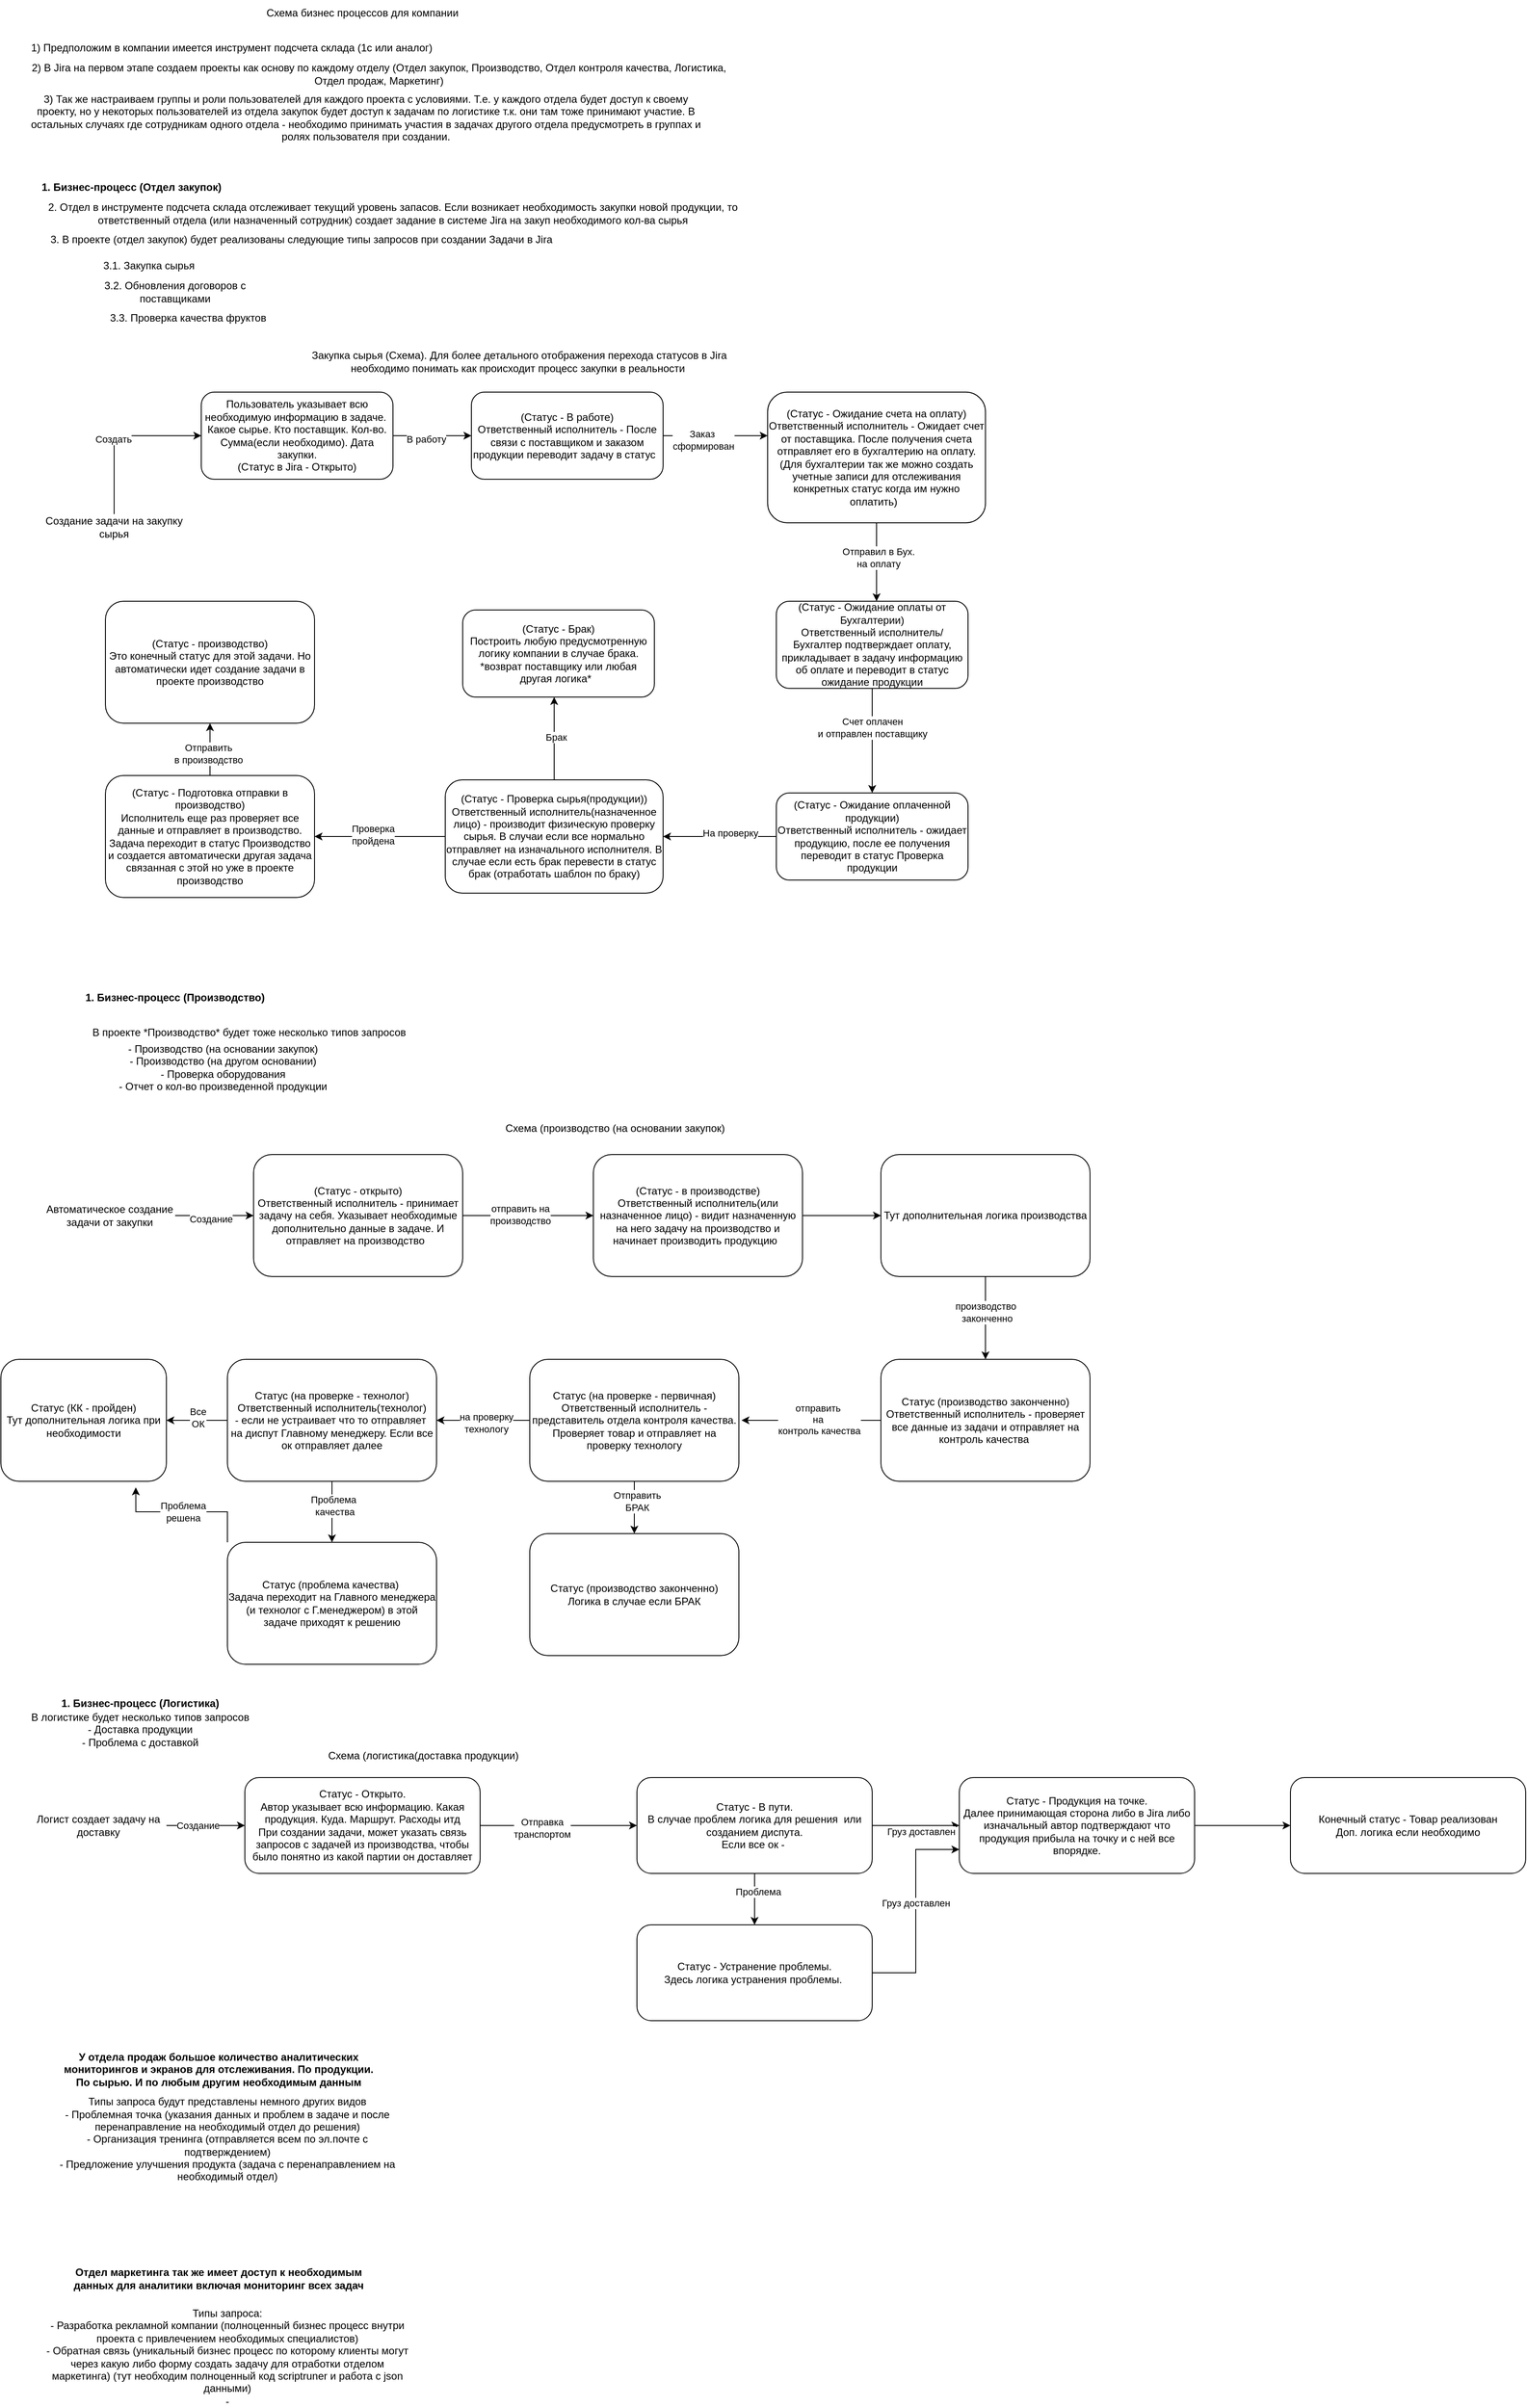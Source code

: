 <mxfile version="24.9.1">
  <diagram name="Страница — 1" id="0UlXYkejvoN96yMprgUO">
    <mxGraphModel dx="2514" dy="2087" grid="1" gridSize="10" guides="1" tooltips="1" connect="1" arrows="1" fold="1" page="1" pageScale="1" pageWidth="827" pageHeight="1169" math="0" shadow="0">
      <root>
        <mxCell id="0" />
        <mxCell id="1" parent="0" />
        <mxCell id="YheI6cxlKEy2oLV0Misl-1" value="Схема бизнес процессов для компании" style="text;html=1;align=center;verticalAlign=middle;whiteSpace=wrap;rounded=0;" parent="1" vertex="1">
          <mxGeometry x="140" y="-1150" width="510" height="30" as="geometry" />
        </mxCell>
        <mxCell id="YheI6cxlKEy2oLV0Misl-2" value="1) Предположим в компании имеется инструмент подсчета склада (1с или аналог)" style="text;html=1;align=center;verticalAlign=middle;whiteSpace=wrap;rounded=0;" parent="1" vertex="1">
          <mxGeometry x="10" y="-1110" width="470" height="30" as="geometry" />
        </mxCell>
        <mxCell id="YheI6cxlKEy2oLV0Misl-4" value="2) В Jira на первом этапе создаем проекты как основу по каждому отделу (Отдел закупок, Производство, Отдел контроля качества, Логистика, Отдел продаж, Маркетинг)" style="text;html=1;align=center;verticalAlign=middle;whiteSpace=wrap;rounded=0;" parent="1" vertex="1">
          <mxGeometry x="14" y="-1080" width="800" height="30" as="geometry" />
        </mxCell>
        <mxCell id="YheI6cxlKEy2oLV0Misl-5" value="3) Так же настраиваем группы и роли пользователей для каждого проекта с условиями. Т.е. у каждого отдела будет доступ к своему проекту, но у некоторых пользователей из отдела закупок будет доступ к задачам по логистике т.к. они там тоже принимают участие. В остальных случаях где сотрудникам одного отдела - необходимо принимать участия в задачах другого отдела предусмотреть в группах и ролях пользователя при создании." style="text;html=1;align=center;verticalAlign=middle;whiteSpace=wrap;rounded=0;" parent="1" vertex="1">
          <mxGeometry x="10" y="-1030" width="778" height="30" as="geometry" />
        </mxCell>
        <mxCell id="YheI6cxlKEy2oLV0Misl-8" value="1. Бизнес-процесс (Отдел закупок)" style="text;html=1;align=center;verticalAlign=middle;whiteSpace=wrap;rounded=0;fontStyle=1" parent="1" vertex="1">
          <mxGeometry y="-950" width="260" height="30" as="geometry" />
        </mxCell>
        <mxCell id="YheI6cxlKEy2oLV0Misl-9" value="2. Отдел в инструменте подсчета склада отслеживает текущий уровень запасов. Если возникает необходимость закупки новой продукции, то ответственный отдела (или назначенный сотрудник) создает задание в системе Jira на закуп необходимого кол-ва сырья" style="text;html=1;align=center;verticalAlign=middle;whiteSpace=wrap;rounded=0;" parent="1" vertex="1">
          <mxGeometry x="20" y="-920" width="820" height="30" as="geometry" />
        </mxCell>
        <mxCell id="YheI6cxlKEy2oLV0Misl-10" value="3. В проекте (отдел закупок) будет реализованы следующие типы запросов при создании Задачи в Jira" style="text;html=1;align=center;verticalAlign=middle;whiteSpace=wrap;rounded=0;" parent="1" vertex="1">
          <mxGeometry x="10" y="-890" width="630" height="30" as="geometry" />
        </mxCell>
        <mxCell id="YheI6cxlKEy2oLV0Misl-11" value="3.1. Закупка сырья" style="text;html=1;align=center;verticalAlign=middle;whiteSpace=wrap;rounded=0;" parent="1" vertex="1">
          <mxGeometry x="60" y="-860" width="180" height="30" as="geometry" />
        </mxCell>
        <mxCell id="YheI6cxlKEy2oLV0Misl-12" value="3.2. Обновления договоров с поставщиками" style="text;html=1;align=center;verticalAlign=middle;whiteSpace=wrap;rounded=0;" parent="1" vertex="1">
          <mxGeometry x="60" y="-830" width="240" height="30" as="geometry" />
        </mxCell>
        <mxCell id="YheI6cxlKEy2oLV0Misl-13" value="3.3. Проверка качества фруктов" style="text;html=1;align=center;verticalAlign=middle;whiteSpace=wrap;rounded=0;" parent="1" vertex="1">
          <mxGeometry x="70" y="-800" width="250" height="30" as="geometry" />
        </mxCell>
        <mxCell id="YheI6cxlKEy2oLV0Misl-14" value="Закупка сырья (Схема). Для более детального отображения перехода статусов в Jira необходимо понимать как происходит процесс закупки в реальности&amp;nbsp;" style="text;html=1;align=center;verticalAlign=middle;whiteSpace=wrap;rounded=0;" parent="1" vertex="1">
          <mxGeometry x="320" y="-750" width="510" height="30" as="geometry" />
        </mxCell>
        <mxCell id="YheI6cxlKEy2oLV0Misl-18" style="edgeStyle=orthogonalEdgeStyle;rounded=0;orthogonalLoop=1;jettySize=auto;html=1;" parent="1" source="YheI6cxlKEy2oLV0Misl-15" edge="1">
          <mxGeometry relative="1" as="geometry">
            <mxPoint x="520" y="-650" as="targetPoint" />
          </mxGeometry>
        </mxCell>
        <mxCell id="YheI6cxlKEy2oLV0Misl-22" value="В работу" style="edgeLabel;html=1;align=center;verticalAlign=middle;resizable=0;points=[];" parent="YheI6cxlKEy2oLV0Misl-18" vertex="1" connectable="0">
          <mxGeometry x="-0.16" y="-4" relative="1" as="geometry">
            <mxPoint as="offset" />
          </mxGeometry>
        </mxCell>
        <mxCell id="YheI6cxlKEy2oLV0Misl-15" value="Пользователь указывает всю необходимую информацию в задаче.&amp;nbsp;&lt;div&gt;Какое сырье. Кто поставщик. Кол-во. Сумма(если необходимо). Дата закупки.&lt;/div&gt;&lt;div&gt;(Статус в Jira - Открыто)&lt;/div&gt;" style="rounded=1;whiteSpace=wrap;html=1;" parent="1" vertex="1">
          <mxGeometry x="210" y="-700" width="220" height="100" as="geometry" />
        </mxCell>
        <mxCell id="YheI6cxlKEy2oLV0Misl-17" style="edgeStyle=orthogonalEdgeStyle;rounded=0;orthogonalLoop=1;jettySize=auto;html=1;exitX=0.5;exitY=0;exitDx=0;exitDy=0;entryX=0;entryY=0.5;entryDx=0;entryDy=0;" parent="1" source="YheI6cxlKEy2oLV0Misl-16" target="YheI6cxlKEy2oLV0Misl-15" edge="1">
          <mxGeometry relative="1" as="geometry" />
        </mxCell>
        <mxCell id="YheI6cxlKEy2oLV0Misl-21" value="Создать" style="edgeLabel;html=1;align=center;verticalAlign=middle;resizable=0;points=[];" parent="YheI6cxlKEy2oLV0Misl-17" vertex="1" connectable="0">
          <mxGeometry x="-0.091" y="1" relative="1" as="geometry">
            <mxPoint as="offset" />
          </mxGeometry>
        </mxCell>
        <mxCell id="YheI6cxlKEy2oLV0Misl-16" value="Создание задачи на закупку сырья" style="text;html=1;align=center;verticalAlign=middle;whiteSpace=wrap;rounded=0;" parent="1" vertex="1">
          <mxGeometry x="20" y="-560" width="180" height="30" as="geometry" />
        </mxCell>
        <mxCell id="YheI6cxlKEy2oLV0Misl-23" style="edgeStyle=orthogonalEdgeStyle;rounded=0;orthogonalLoop=1;jettySize=auto;html=1;" parent="1" source="YheI6cxlKEy2oLV0Misl-19" edge="1">
          <mxGeometry relative="1" as="geometry">
            <mxPoint x="860" y="-650" as="targetPoint" />
          </mxGeometry>
        </mxCell>
        <mxCell id="YheI6cxlKEy2oLV0Misl-24" value="Заказ&amp;nbsp;&lt;div&gt;сформирован&lt;/div&gt;" style="edgeLabel;html=1;align=center;verticalAlign=middle;resizable=0;points=[];" parent="YheI6cxlKEy2oLV0Misl-23" vertex="1" connectable="0">
          <mxGeometry x="-0.236" y="-5" relative="1" as="geometry">
            <mxPoint as="offset" />
          </mxGeometry>
        </mxCell>
        <mxCell id="YheI6cxlKEy2oLV0Misl-19" value="(Статус - В работе)&lt;div&gt;Ответственный исполнитель - После связи с поставщиком и заказом продукции переводит задачу в статус&amp;nbsp;&amp;nbsp;&lt;/div&gt;" style="rounded=1;whiteSpace=wrap;html=1;" parent="1" vertex="1">
          <mxGeometry x="520" y="-700" width="220" height="100" as="geometry" />
        </mxCell>
        <mxCell id="YheI6cxlKEy2oLV0Misl-26" style="edgeStyle=orthogonalEdgeStyle;rounded=0;orthogonalLoop=1;jettySize=auto;html=1;" parent="1" source="YheI6cxlKEy2oLV0Misl-25" edge="1">
          <mxGeometry relative="1" as="geometry">
            <mxPoint x="985" y="-460" as="targetPoint" />
          </mxGeometry>
        </mxCell>
        <mxCell id="YheI6cxlKEy2oLV0Misl-28" value="Отправил в Бух.&lt;div&gt;на оплату&lt;/div&gt;" style="edgeLabel;html=1;align=center;verticalAlign=middle;resizable=0;points=[];" parent="YheI6cxlKEy2oLV0Misl-26" vertex="1" connectable="0">
          <mxGeometry x="-0.116" y="2" relative="1" as="geometry">
            <mxPoint as="offset" />
          </mxGeometry>
        </mxCell>
        <mxCell id="YheI6cxlKEy2oLV0Misl-25" value="(Статус - Ожидание счета на оплату)&lt;div&gt;Ответственный исполнитель - Ожидает счет от поставщика. После получения счета отправляет его в бухгалтерию на оплату. (Для бухгалтерии так же можно создать учетные записи для отслеживания конкретных статус когда им нужно оплатить)&amp;nbsp;&amp;nbsp;&lt;/div&gt;" style="rounded=1;whiteSpace=wrap;html=1;" parent="1" vertex="1">
          <mxGeometry x="860" y="-700" width="250" height="150" as="geometry" />
        </mxCell>
        <mxCell id="YheI6cxlKEy2oLV0Misl-29" style="edgeStyle=orthogonalEdgeStyle;rounded=0;orthogonalLoop=1;jettySize=auto;html=1;" parent="1" source="YheI6cxlKEy2oLV0Misl-27" edge="1">
          <mxGeometry relative="1" as="geometry">
            <mxPoint x="980" y="-240" as="targetPoint" />
          </mxGeometry>
        </mxCell>
        <mxCell id="YheI6cxlKEy2oLV0Misl-30" value="Счет оплачен&lt;div&gt;и отправлен поставщику&lt;/div&gt;" style="edgeLabel;html=1;align=center;verticalAlign=middle;resizable=0;points=[];" parent="YheI6cxlKEy2oLV0Misl-29" vertex="1" connectable="0">
          <mxGeometry x="-0.253" relative="1" as="geometry">
            <mxPoint as="offset" />
          </mxGeometry>
        </mxCell>
        <mxCell id="YheI6cxlKEy2oLV0Misl-27" value="(Статус - Ожидание оплаты от Бухгалтерии)&lt;div&gt;Ответственный исполнитель/Бухгалтер подтверждает оплату, прикладывает в задачу информацию об оплате и переводит в статус ожидание продукции&lt;/div&gt;" style="rounded=1;whiteSpace=wrap;html=1;" parent="1" vertex="1">
          <mxGeometry x="870" y="-460" width="220" height="100" as="geometry" />
        </mxCell>
        <mxCell id="YheI6cxlKEy2oLV0Misl-32" style="edgeStyle=orthogonalEdgeStyle;rounded=0;orthogonalLoop=1;jettySize=auto;html=1;" parent="1" source="YheI6cxlKEy2oLV0Misl-31" edge="1">
          <mxGeometry relative="1" as="geometry">
            <mxPoint x="740" y="-190" as="targetPoint" />
          </mxGeometry>
        </mxCell>
        <mxCell id="YheI6cxlKEy2oLV0Misl-35" value="На проверку" style="edgeLabel;html=1;align=center;verticalAlign=middle;resizable=0;points=[];" parent="YheI6cxlKEy2oLV0Misl-32" vertex="1" connectable="0">
          <mxGeometry x="-0.188" y="-4" relative="1" as="geometry">
            <mxPoint as="offset" />
          </mxGeometry>
        </mxCell>
        <mxCell id="YheI6cxlKEy2oLV0Misl-31" value="(Статус - Ожидание оплаченной продукции)&lt;div&gt;Ответственный исполнитель - ожидает продукцию, после ее получения переводит в статус Проверка продукции&lt;/div&gt;" style="rounded=1;whiteSpace=wrap;html=1;" parent="1" vertex="1">
          <mxGeometry x="870" y="-240" width="220" height="100" as="geometry" />
        </mxCell>
        <mxCell id="YheI6cxlKEy2oLV0Misl-36" style="edgeStyle=orthogonalEdgeStyle;rounded=0;orthogonalLoop=1;jettySize=auto;html=1;" parent="1" source="YheI6cxlKEy2oLV0Misl-33" edge="1">
          <mxGeometry relative="1" as="geometry">
            <mxPoint x="615" y="-350" as="targetPoint" />
          </mxGeometry>
        </mxCell>
        <mxCell id="YheI6cxlKEy2oLV0Misl-38" value="Брак" style="edgeLabel;html=1;align=center;verticalAlign=middle;resizable=0;points=[];" parent="YheI6cxlKEy2oLV0Misl-36" vertex="1" connectable="0">
          <mxGeometry x="0.047" y="-1" relative="1" as="geometry">
            <mxPoint as="offset" />
          </mxGeometry>
        </mxCell>
        <mxCell id="YheI6cxlKEy2oLV0Misl-39" style="edgeStyle=orthogonalEdgeStyle;rounded=0;orthogonalLoop=1;jettySize=auto;html=1;" parent="1" source="YheI6cxlKEy2oLV0Misl-33" edge="1">
          <mxGeometry relative="1" as="geometry">
            <mxPoint x="340" y="-190" as="targetPoint" />
          </mxGeometry>
        </mxCell>
        <mxCell id="YheI6cxlKEy2oLV0Misl-40" value="Проверка&lt;div&gt;пройдена&lt;/div&gt;" style="edgeLabel;html=1;align=center;verticalAlign=middle;resizable=0;points=[];" parent="YheI6cxlKEy2oLV0Misl-39" vertex="1" connectable="0">
          <mxGeometry x="0.117" y="-3" relative="1" as="geometry">
            <mxPoint as="offset" />
          </mxGeometry>
        </mxCell>
        <mxCell id="YheI6cxlKEy2oLV0Misl-33" value="(Статус - Проверка сырья(продукции))&lt;div&gt;Ответственный исполнитель(назначенное лицо) - производит физическую проверку сырья. В случаи если все нормально отправляет на изначального исполнителя. В случае если есть брак перевести в статус брак (отработать шаблон по браку)&lt;/div&gt;" style="rounded=1;whiteSpace=wrap;html=1;" parent="1" vertex="1">
          <mxGeometry x="490" y="-255" width="250" height="130" as="geometry" />
        </mxCell>
        <mxCell id="YheI6cxlKEy2oLV0Misl-37" value="(Статус - Брак)&lt;div&gt;Построить любую предусмотренную логику компании в случае брака. *возврат поставщику или любая другая логика*&amp;nbsp;&amp;nbsp;&lt;/div&gt;" style="rounded=1;whiteSpace=wrap;html=1;" parent="1" vertex="1">
          <mxGeometry x="510" y="-450" width="220" height="100" as="geometry" />
        </mxCell>
        <mxCell id="YheI6cxlKEy2oLV0Misl-42" style="edgeStyle=orthogonalEdgeStyle;rounded=0;orthogonalLoop=1;jettySize=auto;html=1;entryX=0.5;entryY=1;entryDx=0;entryDy=0;" parent="1" source="YheI6cxlKEy2oLV0Misl-41" edge="1" target="YheI6cxlKEy2oLV0Misl-44">
          <mxGeometry relative="1" as="geometry">
            <mxPoint x="-40" y="-190" as="targetPoint" />
          </mxGeometry>
        </mxCell>
        <mxCell id="YheI6cxlKEy2oLV0Misl-43" value="Отправить&lt;div&gt;в производство&lt;/div&gt;" style="edgeLabel;html=1;align=center;verticalAlign=middle;resizable=0;points=[];" parent="YheI6cxlKEy2oLV0Misl-42" vertex="1" connectable="0">
          <mxGeometry x="-0.16" y="2" relative="1" as="geometry">
            <mxPoint as="offset" />
          </mxGeometry>
        </mxCell>
        <mxCell id="YheI6cxlKEy2oLV0Misl-41" value="(Статус - Подготовка отправки в производство)&lt;div&gt;Исполнитель еще раз проверяет все данные и отправляет в производство. Задача переходит в статус Производство и создается автоматически другая задача связанная с этой но уже в проекте производство&lt;/div&gt;" style="rounded=1;whiteSpace=wrap;html=1;" parent="1" vertex="1">
          <mxGeometry x="100" y="-260" width="240" height="140" as="geometry" />
        </mxCell>
        <mxCell id="YheI6cxlKEy2oLV0Misl-44" value="(Статус - производство)&lt;div&gt;Это конечный статус для этой задачи. Но автоматически идет создание задачи в проекте производство&lt;/div&gt;" style="rounded=1;whiteSpace=wrap;html=1;" parent="1" vertex="1">
          <mxGeometry x="100" y="-460" width="240" height="140" as="geometry" />
        </mxCell>
        <mxCell id="V66Wnj7TYJg09BsWGWKg-1" value="1. Бизнес-процесс (Производство)" style="text;html=1;align=center;verticalAlign=middle;whiteSpace=wrap;rounded=0;fontStyle=1" vertex="1" parent="1">
          <mxGeometry x="50" y="-20" width="260" height="30" as="geometry" />
        </mxCell>
        <mxCell id="V66Wnj7TYJg09BsWGWKg-2" value="В проекте *Производство* будет тоже несколько типов запросов" style="text;html=1;align=center;verticalAlign=middle;whiteSpace=wrap;rounded=0;" vertex="1" parent="1">
          <mxGeometry x="80" y="20" width="370" height="30" as="geometry" />
        </mxCell>
        <mxCell id="V66Wnj7TYJg09BsWGWKg-3" value="- Производство (на основании закупок)&lt;div&gt;- Производство (на другом основании)&lt;/div&gt;&lt;div&gt;- Проверка оборудования&lt;/div&gt;&lt;div&gt;- Отчет о кол-во произведенной продукции&lt;/div&gt;" style="text;html=1;align=center;verticalAlign=middle;whiteSpace=wrap;rounded=0;" vertex="1" parent="1">
          <mxGeometry x="50" y="60" width="370" height="30" as="geometry" />
        </mxCell>
        <mxCell id="V66Wnj7TYJg09BsWGWKg-4" value="Схема (производство (на основании закупок)" style="text;html=1;align=center;verticalAlign=middle;whiteSpace=wrap;rounded=0;" vertex="1" parent="1">
          <mxGeometry x="500" y="130" width="370" height="30" as="geometry" />
        </mxCell>
        <mxCell id="V66Wnj7TYJg09BsWGWKg-10" style="edgeStyle=orthogonalEdgeStyle;rounded=0;orthogonalLoop=1;jettySize=auto;html=1;" edge="1" parent="1" source="V66Wnj7TYJg09BsWGWKg-5">
          <mxGeometry relative="1" as="geometry">
            <mxPoint x="660" y="245" as="targetPoint" />
          </mxGeometry>
        </mxCell>
        <mxCell id="V66Wnj7TYJg09BsWGWKg-12" value="отправить на&lt;div&gt;производство&lt;/div&gt;" style="edgeLabel;html=1;align=center;verticalAlign=middle;resizable=0;points=[];" vertex="1" connectable="0" parent="V66Wnj7TYJg09BsWGWKg-10">
          <mxGeometry x="-0.132" y="1" relative="1" as="geometry">
            <mxPoint as="offset" />
          </mxGeometry>
        </mxCell>
        <mxCell id="V66Wnj7TYJg09BsWGWKg-5" value="(Статус - открыто)&lt;div&gt;Ответственный исполнитель - принимает задачу на себя. Указывает необходимые дополнительно данные в задаче. И отправляет на производство&amp;nbsp;&amp;nbsp;&lt;/div&gt;" style="rounded=1;whiteSpace=wrap;html=1;" vertex="1" parent="1">
          <mxGeometry x="270" y="175" width="240" height="140" as="geometry" />
        </mxCell>
        <mxCell id="V66Wnj7TYJg09BsWGWKg-8" style="edgeStyle=orthogonalEdgeStyle;rounded=0;orthogonalLoop=1;jettySize=auto;html=1;entryX=0;entryY=0.5;entryDx=0;entryDy=0;" edge="1" parent="1" source="V66Wnj7TYJg09BsWGWKg-7" target="V66Wnj7TYJg09BsWGWKg-5">
          <mxGeometry relative="1" as="geometry" />
        </mxCell>
        <mxCell id="V66Wnj7TYJg09BsWGWKg-9" value="Создание" style="edgeLabel;html=1;align=center;verticalAlign=middle;resizable=0;points=[];" vertex="1" connectable="0" parent="V66Wnj7TYJg09BsWGWKg-8">
          <mxGeometry x="-0.093" y="-4" relative="1" as="geometry">
            <mxPoint as="offset" />
          </mxGeometry>
        </mxCell>
        <mxCell id="V66Wnj7TYJg09BsWGWKg-7" value="Автоматическое создание задачи от закупки" style="text;html=1;align=center;verticalAlign=middle;whiteSpace=wrap;rounded=0;" vertex="1" parent="1">
          <mxGeometry x="30" y="230" width="150" height="30" as="geometry" />
        </mxCell>
        <mxCell id="V66Wnj7TYJg09BsWGWKg-13" style="edgeStyle=orthogonalEdgeStyle;rounded=0;orthogonalLoop=1;jettySize=auto;html=1;" edge="1" parent="1" source="V66Wnj7TYJg09BsWGWKg-11">
          <mxGeometry relative="1" as="geometry">
            <mxPoint x="990" y="245.0" as="targetPoint" />
          </mxGeometry>
        </mxCell>
        <mxCell id="V66Wnj7TYJg09BsWGWKg-11" value="(Статус - в производстве)&lt;div&gt;Ответственный исполнитель(или назначенное лицо) - видит назначенную на него задачу на производство и начинает производить продукцию&amp;nbsp;&amp;nbsp;&lt;/div&gt;" style="rounded=1;whiteSpace=wrap;html=1;" vertex="1" parent="1">
          <mxGeometry x="660" y="175" width="240" height="140" as="geometry" />
        </mxCell>
        <mxCell id="V66Wnj7TYJg09BsWGWKg-16" style="edgeStyle=orthogonalEdgeStyle;rounded=0;orthogonalLoop=1;jettySize=auto;html=1;entryX=0.5;entryY=0;entryDx=0;entryDy=0;" edge="1" parent="1" source="V66Wnj7TYJg09BsWGWKg-14" target="V66Wnj7TYJg09BsWGWKg-15">
          <mxGeometry relative="1" as="geometry" />
        </mxCell>
        <mxCell id="V66Wnj7TYJg09BsWGWKg-17" value="производство&lt;div&gt;&amp;nbsp;законченно&lt;/div&gt;" style="edgeLabel;html=1;align=center;verticalAlign=middle;resizable=0;points=[];" vertex="1" connectable="0" parent="V66Wnj7TYJg09BsWGWKg-16">
          <mxGeometry x="-0.145" relative="1" as="geometry">
            <mxPoint as="offset" />
          </mxGeometry>
        </mxCell>
        <mxCell id="V66Wnj7TYJg09BsWGWKg-14" value="Тут дополнительная логика производства" style="rounded=1;whiteSpace=wrap;html=1;" vertex="1" parent="1">
          <mxGeometry x="990" y="175" width="240" height="140" as="geometry" />
        </mxCell>
        <mxCell id="V66Wnj7TYJg09BsWGWKg-18" style="edgeStyle=orthogonalEdgeStyle;rounded=0;orthogonalLoop=1;jettySize=auto;html=1;" edge="1" parent="1" source="V66Wnj7TYJg09BsWGWKg-15">
          <mxGeometry relative="1" as="geometry">
            <mxPoint x="830" y="480" as="targetPoint" />
          </mxGeometry>
        </mxCell>
        <mxCell id="V66Wnj7TYJg09BsWGWKg-19" value="отправить&amp;nbsp;&lt;div&gt;на&amp;nbsp;&lt;/div&gt;&lt;div&gt;контроль качества&lt;/div&gt;" style="edgeLabel;html=1;align=center;verticalAlign=middle;resizable=0;points=[];" vertex="1" connectable="0" parent="V66Wnj7TYJg09BsWGWKg-18">
          <mxGeometry x="-0.106" y="-1" relative="1" as="geometry">
            <mxPoint as="offset" />
          </mxGeometry>
        </mxCell>
        <mxCell id="V66Wnj7TYJg09BsWGWKg-15" value="Статус (производство законченно)&lt;div&gt;Ответственный исполнитель - проверяет все данные из задачи и отправляет на контроль качества&amp;nbsp;&lt;/div&gt;" style="rounded=1;whiteSpace=wrap;html=1;" vertex="1" parent="1">
          <mxGeometry x="990" y="410" width="240" height="140" as="geometry" />
        </mxCell>
        <mxCell id="V66Wnj7TYJg09BsWGWKg-21" style="edgeStyle=orthogonalEdgeStyle;rounded=0;orthogonalLoop=1;jettySize=auto;html=1;" edge="1" parent="1" source="V66Wnj7TYJg09BsWGWKg-20">
          <mxGeometry relative="1" as="geometry">
            <mxPoint x="480" y="480" as="targetPoint" />
          </mxGeometry>
        </mxCell>
        <mxCell id="V66Wnj7TYJg09BsWGWKg-28" value="на проверку&lt;div&gt;технологу&lt;/div&gt;" style="edgeLabel;html=1;align=center;verticalAlign=middle;resizable=0;points=[];" vertex="1" connectable="0" parent="V66Wnj7TYJg09BsWGWKg-21">
          <mxGeometry x="-0.06" y="3" relative="1" as="geometry">
            <mxPoint as="offset" />
          </mxGeometry>
        </mxCell>
        <mxCell id="V66Wnj7TYJg09BsWGWKg-24" style="edgeStyle=orthogonalEdgeStyle;rounded=0;orthogonalLoop=1;jettySize=auto;html=1;" edge="1" parent="1" source="V66Wnj7TYJg09BsWGWKg-20">
          <mxGeometry relative="1" as="geometry">
            <mxPoint x="707.0" y="610" as="targetPoint" />
          </mxGeometry>
        </mxCell>
        <mxCell id="V66Wnj7TYJg09BsWGWKg-26" value="Отправить&lt;div&gt;БРАК&lt;/div&gt;" style="edgeLabel;html=1;align=center;verticalAlign=middle;resizable=0;points=[];" vertex="1" connectable="0" parent="V66Wnj7TYJg09BsWGWKg-24">
          <mxGeometry x="-0.251" y="3" relative="1" as="geometry">
            <mxPoint as="offset" />
          </mxGeometry>
        </mxCell>
        <mxCell id="V66Wnj7TYJg09BsWGWKg-20" value="Статус (на проверке - первичная)&lt;div&gt;Ответственный исполнитель - представитель отдела контроля качества.&lt;/div&gt;&lt;div&gt;Проверяет товар и отправляет на проверку технологу&lt;/div&gt;" style="rounded=1;whiteSpace=wrap;html=1;" vertex="1" parent="1">
          <mxGeometry x="587" y="410" width="240" height="140" as="geometry" />
        </mxCell>
        <mxCell id="V66Wnj7TYJg09BsWGWKg-25" value="Статус (производство законченно)&lt;div&gt;Логика в случае если БРАК&lt;/div&gt;" style="rounded=1;whiteSpace=wrap;html=1;" vertex="1" parent="1">
          <mxGeometry x="587" y="610" width="240" height="140" as="geometry" />
        </mxCell>
        <mxCell id="V66Wnj7TYJg09BsWGWKg-29" style="edgeStyle=orthogonalEdgeStyle;rounded=0;orthogonalLoop=1;jettySize=auto;html=1;" edge="1" parent="1" source="V66Wnj7TYJg09BsWGWKg-27">
          <mxGeometry relative="1" as="geometry">
            <mxPoint x="360" y="620" as="targetPoint" />
          </mxGeometry>
        </mxCell>
        <mxCell id="V66Wnj7TYJg09BsWGWKg-30" value="Проблема&amp;nbsp;&lt;div&gt;качества&lt;/div&gt;" style="edgeLabel;html=1;align=center;verticalAlign=middle;resizable=0;points=[];" vertex="1" connectable="0" parent="V66Wnj7TYJg09BsWGWKg-29">
          <mxGeometry x="-0.224" y="3" relative="1" as="geometry">
            <mxPoint as="offset" />
          </mxGeometry>
        </mxCell>
        <mxCell id="V66Wnj7TYJg09BsWGWKg-33" style="edgeStyle=orthogonalEdgeStyle;rounded=0;orthogonalLoop=1;jettySize=auto;html=1;entryX=1;entryY=0.5;entryDx=0;entryDy=0;" edge="1" parent="1" source="V66Wnj7TYJg09BsWGWKg-27" target="V66Wnj7TYJg09BsWGWKg-32">
          <mxGeometry relative="1" as="geometry" />
        </mxCell>
        <mxCell id="V66Wnj7TYJg09BsWGWKg-34" value="Все&lt;div&gt;ОК&lt;/div&gt;" style="edgeLabel;html=1;align=center;verticalAlign=middle;resizable=0;points=[];" vertex="1" connectable="0" parent="V66Wnj7TYJg09BsWGWKg-33">
          <mxGeometry x="-0.013" y="-3" relative="1" as="geometry">
            <mxPoint as="offset" />
          </mxGeometry>
        </mxCell>
        <mxCell id="V66Wnj7TYJg09BsWGWKg-27" value="Статус (на проверке - технолог)&lt;div&gt;Ответственный исполнитель(технолог)&lt;/div&gt;&lt;div&gt;- если не устраивает что то отправляет&amp;nbsp; на диспут Главному менеджеру. Если все ок отправляет далее&lt;/div&gt;" style="rounded=1;whiteSpace=wrap;html=1;" vertex="1" parent="1">
          <mxGeometry x="240" y="410" width="240" height="140" as="geometry" />
        </mxCell>
        <mxCell id="V66Wnj7TYJg09BsWGWKg-31" value="Статус (проблема качества)&amp;nbsp;&lt;div&gt;Задача переходит на Главного менеджера (и технолог с Г.менеджером) в этой задаче приходят к решению&lt;/div&gt;" style="rounded=1;whiteSpace=wrap;html=1;" vertex="1" parent="1">
          <mxGeometry x="240" y="620" width="240" height="140" as="geometry" />
        </mxCell>
        <mxCell id="V66Wnj7TYJg09BsWGWKg-32" value="Статус (КК - пройден)&lt;div&gt;Тут дополнительная логика при необходимости&lt;/div&gt;" style="rounded=1;whiteSpace=wrap;html=1;" vertex="1" parent="1">
          <mxGeometry x="-20" y="410" width="190" height="140" as="geometry" />
        </mxCell>
        <mxCell id="V66Wnj7TYJg09BsWGWKg-35" style="edgeStyle=orthogonalEdgeStyle;rounded=0;orthogonalLoop=1;jettySize=auto;html=1;exitX=0;exitY=0;exitDx=0;exitDy=0;entryX=0.815;entryY=1.05;entryDx=0;entryDy=0;entryPerimeter=0;" edge="1" parent="1" source="V66Wnj7TYJg09BsWGWKg-31" target="V66Wnj7TYJg09BsWGWKg-32">
          <mxGeometry relative="1" as="geometry" />
        </mxCell>
        <mxCell id="V66Wnj7TYJg09BsWGWKg-36" value="Проблема&lt;div&gt;решена&lt;/div&gt;" style="edgeLabel;html=1;align=center;verticalAlign=middle;resizable=0;points=[];" vertex="1" connectable="0" parent="V66Wnj7TYJg09BsWGWKg-35">
          <mxGeometry x="0.026" relative="1" as="geometry">
            <mxPoint as="offset" />
          </mxGeometry>
        </mxCell>
        <mxCell id="V66Wnj7TYJg09BsWGWKg-37" value="1. Бизнес-процесс (Логистика)" style="text;html=1;align=center;verticalAlign=middle;whiteSpace=wrap;rounded=0;fontStyle=1" vertex="1" parent="1">
          <mxGeometry x="10" y="790" width="260" height="30" as="geometry" />
        </mxCell>
        <mxCell id="V66Wnj7TYJg09BsWGWKg-38" value="В логистике будет несколько типов запросов&lt;div&gt;- Доставка продукции&lt;/div&gt;&lt;div&gt;- Проблема с доставкой&lt;/div&gt;" style="text;html=1;align=center;verticalAlign=middle;whiteSpace=wrap;rounded=0;" vertex="1" parent="1">
          <mxGeometry x="10" y="820" width="260" height="30" as="geometry" />
        </mxCell>
        <mxCell id="V66Wnj7TYJg09BsWGWKg-40" value="Схема (логистика(доставка продукции)" style="text;html=1;align=center;verticalAlign=middle;whiteSpace=wrap;rounded=0;" vertex="1" parent="1">
          <mxGeometry x="280" y="850" width="370" height="30" as="geometry" />
        </mxCell>
        <mxCell id="V66Wnj7TYJg09BsWGWKg-42" style="edgeStyle=orthogonalEdgeStyle;rounded=0;orthogonalLoop=1;jettySize=auto;html=1;" edge="1" parent="1" source="V66Wnj7TYJg09BsWGWKg-41">
          <mxGeometry relative="1" as="geometry">
            <mxPoint x="260" y="945" as="targetPoint" />
          </mxGeometry>
        </mxCell>
        <mxCell id="V66Wnj7TYJg09BsWGWKg-44" value="Создание" style="edgeLabel;html=1;align=center;verticalAlign=middle;resizable=0;points=[];" vertex="1" connectable="0" parent="V66Wnj7TYJg09BsWGWKg-42">
          <mxGeometry x="-0.201" relative="1" as="geometry">
            <mxPoint as="offset" />
          </mxGeometry>
        </mxCell>
        <mxCell id="V66Wnj7TYJg09BsWGWKg-41" value="Логист создает задачу на доставку" style="text;html=1;align=center;verticalAlign=middle;whiteSpace=wrap;rounded=0;" vertex="1" parent="1">
          <mxGeometry x="14" y="930" width="156" height="30" as="geometry" />
        </mxCell>
        <mxCell id="V66Wnj7TYJg09BsWGWKg-45" style="edgeStyle=orthogonalEdgeStyle;rounded=0;orthogonalLoop=1;jettySize=auto;html=1;" edge="1" parent="1" source="V66Wnj7TYJg09BsWGWKg-43">
          <mxGeometry relative="1" as="geometry">
            <mxPoint x="710" y="945" as="targetPoint" />
          </mxGeometry>
        </mxCell>
        <mxCell id="V66Wnj7TYJg09BsWGWKg-46" value="Отправка&lt;div&gt;транспортом&lt;/div&gt;" style="edgeLabel;html=1;align=center;verticalAlign=middle;resizable=0;points=[];" vertex="1" connectable="0" parent="V66Wnj7TYJg09BsWGWKg-45">
          <mxGeometry x="-0.215" y="-3" relative="1" as="geometry">
            <mxPoint as="offset" />
          </mxGeometry>
        </mxCell>
        <mxCell id="V66Wnj7TYJg09BsWGWKg-43" value="Статус - Открыто.&lt;div&gt;Автор указывает всю информацию. Какая продукция. Куда. Маршрут. Расходы итд&lt;/div&gt;&lt;div&gt;При создании задачи, может указать связь запросов с задачей из производства, чтобы было понятно из какой партии он доставляет&lt;/div&gt;" style="rounded=1;whiteSpace=wrap;html=1;direction=south;" vertex="1" parent="1">
          <mxGeometry x="260" y="890" width="270" height="110" as="geometry" />
        </mxCell>
        <mxCell id="V66Wnj7TYJg09BsWGWKg-49" style="edgeStyle=orthogonalEdgeStyle;rounded=0;orthogonalLoop=1;jettySize=auto;html=1;entryX=0;entryY=0.5;entryDx=0;entryDy=0;" edge="1" parent="1" source="V66Wnj7TYJg09BsWGWKg-47" target="V66Wnj7TYJg09BsWGWKg-48">
          <mxGeometry relative="1" as="geometry" />
        </mxCell>
        <mxCell id="V66Wnj7TYJg09BsWGWKg-50" value="Проблема" style="edgeLabel;html=1;align=center;verticalAlign=middle;resizable=0;points=[];" vertex="1" connectable="0" parent="V66Wnj7TYJg09BsWGWKg-49">
          <mxGeometry x="-0.34" y="4" relative="1" as="geometry">
            <mxPoint y="1" as="offset" />
          </mxGeometry>
        </mxCell>
        <mxCell id="V66Wnj7TYJg09BsWGWKg-52" style="edgeStyle=orthogonalEdgeStyle;rounded=0;orthogonalLoop=1;jettySize=auto;html=1;entryX=0.5;entryY=1;entryDx=0;entryDy=0;" edge="1" parent="1" source="V66Wnj7TYJg09BsWGWKg-47" target="V66Wnj7TYJg09BsWGWKg-51">
          <mxGeometry relative="1" as="geometry" />
        </mxCell>
        <mxCell id="V66Wnj7TYJg09BsWGWKg-53" value="Груз доставлен" style="edgeLabel;html=1;align=center;verticalAlign=middle;resizable=0;points=[];" vertex="1" connectable="0" parent="V66Wnj7TYJg09BsWGWKg-52">
          <mxGeometry x="0.112" y="-7" relative="1" as="geometry">
            <mxPoint as="offset" />
          </mxGeometry>
        </mxCell>
        <mxCell id="V66Wnj7TYJg09BsWGWKg-47" value="Статус - В пути.&lt;div&gt;В случае проблем логика для решения&amp;nbsp; или созданием диспута.&lt;/div&gt;&lt;div&gt;Если все ок -&amp;nbsp;&lt;/div&gt;" style="rounded=1;whiteSpace=wrap;html=1;direction=south;" vertex="1" parent="1">
          <mxGeometry x="710" y="890" width="270" height="110" as="geometry" />
        </mxCell>
        <mxCell id="V66Wnj7TYJg09BsWGWKg-54" style="edgeStyle=orthogonalEdgeStyle;rounded=0;orthogonalLoop=1;jettySize=auto;html=1;entryX=0.75;entryY=1;entryDx=0;entryDy=0;" edge="1" parent="1" source="V66Wnj7TYJg09BsWGWKg-48" target="V66Wnj7TYJg09BsWGWKg-51">
          <mxGeometry relative="1" as="geometry" />
        </mxCell>
        <mxCell id="V66Wnj7TYJg09BsWGWKg-55" value="Груз доставлен" style="edgeLabel;html=1;align=center;verticalAlign=middle;resizable=0;points=[];" vertex="1" connectable="0" parent="V66Wnj7TYJg09BsWGWKg-54">
          <mxGeometry x="0.075" relative="1" as="geometry">
            <mxPoint as="offset" />
          </mxGeometry>
        </mxCell>
        <mxCell id="V66Wnj7TYJg09BsWGWKg-48" value="Статус - Устранение проблемы.&lt;div&gt;Здесь логика устранения проблемы.&amp;nbsp;&lt;/div&gt;" style="rounded=1;whiteSpace=wrap;html=1;direction=south;" vertex="1" parent="1">
          <mxGeometry x="710" y="1059" width="270" height="110" as="geometry" />
        </mxCell>
        <mxCell id="V66Wnj7TYJg09BsWGWKg-56" style="edgeStyle=orthogonalEdgeStyle;rounded=0;orthogonalLoop=1;jettySize=auto;html=1;" edge="1" parent="1" source="V66Wnj7TYJg09BsWGWKg-51">
          <mxGeometry relative="1" as="geometry">
            <mxPoint x="1460" y="945" as="targetPoint" />
          </mxGeometry>
        </mxCell>
        <mxCell id="V66Wnj7TYJg09BsWGWKg-51" value="Статус - Продукция на точке.&lt;br&gt;&lt;div&gt;Далее принимающая сторона либо в Jira либо изначальный автор подтверждают что продукция прибыла на точку и с ней все впорядке.&lt;/div&gt;" style="rounded=1;whiteSpace=wrap;html=1;direction=south;" vertex="1" parent="1">
          <mxGeometry x="1080" y="890" width="270" height="110" as="geometry" />
        </mxCell>
        <mxCell id="V66Wnj7TYJg09BsWGWKg-57" value="Конечный статус - Товар реализован&lt;div&gt;Доп. логика если необходимо&lt;/div&gt;" style="rounded=1;whiteSpace=wrap;html=1;direction=south;" vertex="1" parent="1">
          <mxGeometry x="1460" y="890" width="270" height="110" as="geometry" />
        </mxCell>
        <mxCell id="V66Wnj7TYJg09BsWGWKg-58" value="У отдела продаж большое количество аналитических мониторингов и экранов для отслеживания. По продукции. По сырью. И по любым другим необходимым данным" style="text;html=1;align=center;verticalAlign=middle;whiteSpace=wrap;rounded=0;fillColor=none;fontStyle=1" vertex="1" parent="1">
          <mxGeometry x="50" y="1210" width="360" height="30" as="geometry" />
        </mxCell>
        <mxCell id="V66Wnj7TYJg09BsWGWKg-59" value="Типы запроса будут представлены немного других видов&lt;div&gt;- Проблемная точка (указания данных и проблем в задаче и после перенаправление на необходимый отдел до решения)&lt;/div&gt;&lt;div&gt;- Организация тренинга (отправляется всем по эл.почте с подтверждением)&lt;/div&gt;&lt;div&gt;- Предложение улучшения продукта (задача с перенаправлением на необходимый отдел)&lt;/div&gt;" style="text;html=1;align=center;verticalAlign=middle;whiteSpace=wrap;rounded=0;" vertex="1" parent="1">
          <mxGeometry x="30" y="1290" width="420" height="30" as="geometry" />
        </mxCell>
        <mxCell id="V66Wnj7TYJg09BsWGWKg-61" value="Отдел маркетинга так же имеет доступ к необходимым данных для аналитики включая мониторинг всех задач" style="text;html=1;align=center;verticalAlign=middle;whiteSpace=wrap;rounded=0;fillColor=none;fontStyle=1" vertex="1" parent="1">
          <mxGeometry x="50" y="1450" width="360" height="30" as="geometry" />
        </mxCell>
        <mxCell id="V66Wnj7TYJg09BsWGWKg-62" value="Типы запроса:&lt;div&gt;- Разработка рекламной компании (полноценный бизнес процесс внутри проекта с привлечением необходимых специалистов)&lt;/div&gt;&lt;div&gt;- Обратная связь (уникальный бизнес процесс по которому клиенты могут через какую либо форму создать задачу для отработки отделом маркетинга) (тут необходим полноценный код scriptruner и работа с json данными)&lt;/div&gt;&lt;div&gt;-&lt;/div&gt;" style="text;html=1;align=center;verticalAlign=middle;whiteSpace=wrap;rounded=0;" vertex="1" parent="1">
          <mxGeometry x="30" y="1540" width="420" height="30" as="geometry" />
        </mxCell>
      </root>
    </mxGraphModel>
  </diagram>
</mxfile>
